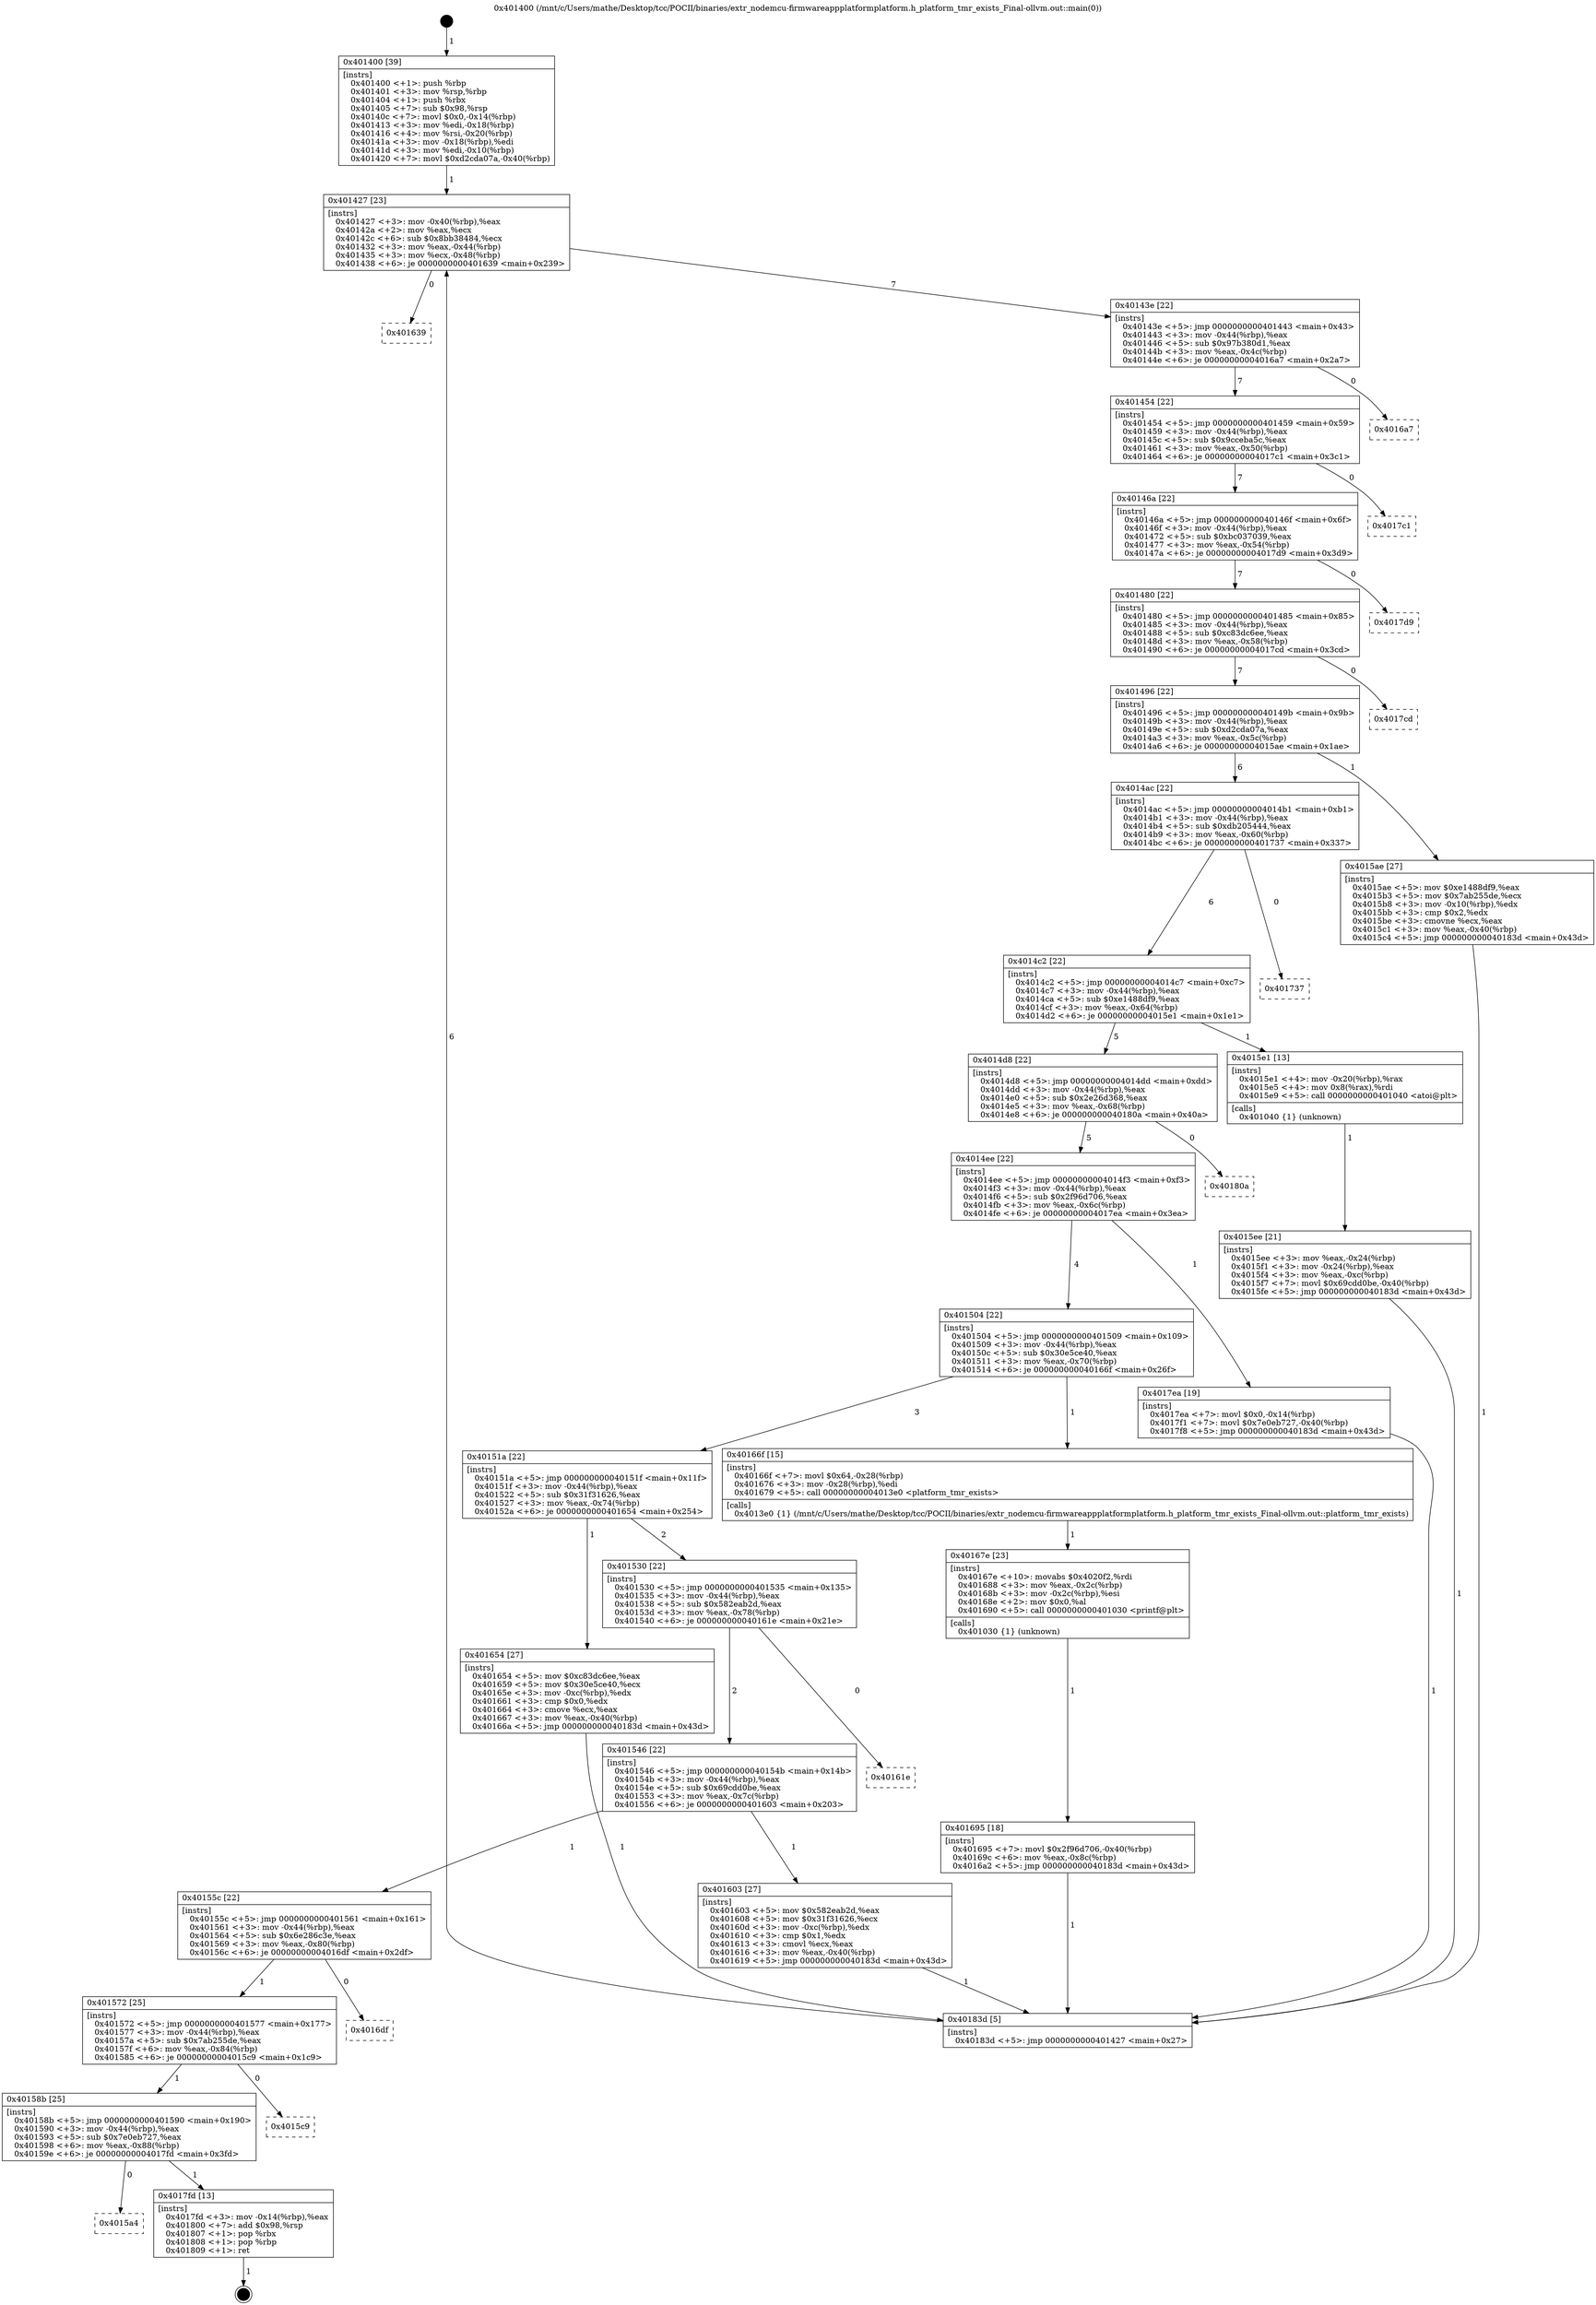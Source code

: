 digraph "0x401400" {
  label = "0x401400 (/mnt/c/Users/mathe/Desktop/tcc/POCII/binaries/extr_nodemcu-firmwareappplatformplatform.h_platform_tmr_exists_Final-ollvm.out::main(0))"
  labelloc = "t"
  node[shape=record]

  Entry [label="",width=0.3,height=0.3,shape=circle,fillcolor=black,style=filled]
  "0x401427" [label="{
     0x401427 [23]\l
     | [instrs]\l
     &nbsp;&nbsp;0x401427 \<+3\>: mov -0x40(%rbp),%eax\l
     &nbsp;&nbsp;0x40142a \<+2\>: mov %eax,%ecx\l
     &nbsp;&nbsp;0x40142c \<+6\>: sub $0x8bb38484,%ecx\l
     &nbsp;&nbsp;0x401432 \<+3\>: mov %eax,-0x44(%rbp)\l
     &nbsp;&nbsp;0x401435 \<+3\>: mov %ecx,-0x48(%rbp)\l
     &nbsp;&nbsp;0x401438 \<+6\>: je 0000000000401639 \<main+0x239\>\l
  }"]
  "0x401639" [label="{
     0x401639\l
  }", style=dashed]
  "0x40143e" [label="{
     0x40143e [22]\l
     | [instrs]\l
     &nbsp;&nbsp;0x40143e \<+5\>: jmp 0000000000401443 \<main+0x43\>\l
     &nbsp;&nbsp;0x401443 \<+3\>: mov -0x44(%rbp),%eax\l
     &nbsp;&nbsp;0x401446 \<+5\>: sub $0x97b380d1,%eax\l
     &nbsp;&nbsp;0x40144b \<+3\>: mov %eax,-0x4c(%rbp)\l
     &nbsp;&nbsp;0x40144e \<+6\>: je 00000000004016a7 \<main+0x2a7\>\l
  }"]
  Exit [label="",width=0.3,height=0.3,shape=circle,fillcolor=black,style=filled,peripheries=2]
  "0x4016a7" [label="{
     0x4016a7\l
  }", style=dashed]
  "0x401454" [label="{
     0x401454 [22]\l
     | [instrs]\l
     &nbsp;&nbsp;0x401454 \<+5\>: jmp 0000000000401459 \<main+0x59\>\l
     &nbsp;&nbsp;0x401459 \<+3\>: mov -0x44(%rbp),%eax\l
     &nbsp;&nbsp;0x40145c \<+5\>: sub $0x9cceba5c,%eax\l
     &nbsp;&nbsp;0x401461 \<+3\>: mov %eax,-0x50(%rbp)\l
     &nbsp;&nbsp;0x401464 \<+6\>: je 00000000004017c1 \<main+0x3c1\>\l
  }"]
  "0x4015a4" [label="{
     0x4015a4\l
  }", style=dashed]
  "0x4017c1" [label="{
     0x4017c1\l
  }", style=dashed]
  "0x40146a" [label="{
     0x40146a [22]\l
     | [instrs]\l
     &nbsp;&nbsp;0x40146a \<+5\>: jmp 000000000040146f \<main+0x6f\>\l
     &nbsp;&nbsp;0x40146f \<+3\>: mov -0x44(%rbp),%eax\l
     &nbsp;&nbsp;0x401472 \<+5\>: sub $0xbc037039,%eax\l
     &nbsp;&nbsp;0x401477 \<+3\>: mov %eax,-0x54(%rbp)\l
     &nbsp;&nbsp;0x40147a \<+6\>: je 00000000004017d9 \<main+0x3d9\>\l
  }"]
  "0x4017fd" [label="{
     0x4017fd [13]\l
     | [instrs]\l
     &nbsp;&nbsp;0x4017fd \<+3\>: mov -0x14(%rbp),%eax\l
     &nbsp;&nbsp;0x401800 \<+7\>: add $0x98,%rsp\l
     &nbsp;&nbsp;0x401807 \<+1\>: pop %rbx\l
     &nbsp;&nbsp;0x401808 \<+1\>: pop %rbp\l
     &nbsp;&nbsp;0x401809 \<+1\>: ret\l
  }"]
  "0x4017d9" [label="{
     0x4017d9\l
  }", style=dashed]
  "0x401480" [label="{
     0x401480 [22]\l
     | [instrs]\l
     &nbsp;&nbsp;0x401480 \<+5\>: jmp 0000000000401485 \<main+0x85\>\l
     &nbsp;&nbsp;0x401485 \<+3\>: mov -0x44(%rbp),%eax\l
     &nbsp;&nbsp;0x401488 \<+5\>: sub $0xc83dc6ee,%eax\l
     &nbsp;&nbsp;0x40148d \<+3\>: mov %eax,-0x58(%rbp)\l
     &nbsp;&nbsp;0x401490 \<+6\>: je 00000000004017cd \<main+0x3cd\>\l
  }"]
  "0x40158b" [label="{
     0x40158b [25]\l
     | [instrs]\l
     &nbsp;&nbsp;0x40158b \<+5\>: jmp 0000000000401590 \<main+0x190\>\l
     &nbsp;&nbsp;0x401590 \<+3\>: mov -0x44(%rbp),%eax\l
     &nbsp;&nbsp;0x401593 \<+5\>: sub $0x7e0eb727,%eax\l
     &nbsp;&nbsp;0x401598 \<+6\>: mov %eax,-0x88(%rbp)\l
     &nbsp;&nbsp;0x40159e \<+6\>: je 00000000004017fd \<main+0x3fd\>\l
  }"]
  "0x4017cd" [label="{
     0x4017cd\l
  }", style=dashed]
  "0x401496" [label="{
     0x401496 [22]\l
     | [instrs]\l
     &nbsp;&nbsp;0x401496 \<+5\>: jmp 000000000040149b \<main+0x9b\>\l
     &nbsp;&nbsp;0x40149b \<+3\>: mov -0x44(%rbp),%eax\l
     &nbsp;&nbsp;0x40149e \<+5\>: sub $0xd2cda07a,%eax\l
     &nbsp;&nbsp;0x4014a3 \<+3\>: mov %eax,-0x5c(%rbp)\l
     &nbsp;&nbsp;0x4014a6 \<+6\>: je 00000000004015ae \<main+0x1ae\>\l
  }"]
  "0x4015c9" [label="{
     0x4015c9\l
  }", style=dashed]
  "0x4015ae" [label="{
     0x4015ae [27]\l
     | [instrs]\l
     &nbsp;&nbsp;0x4015ae \<+5\>: mov $0xe1488df9,%eax\l
     &nbsp;&nbsp;0x4015b3 \<+5\>: mov $0x7ab255de,%ecx\l
     &nbsp;&nbsp;0x4015b8 \<+3\>: mov -0x10(%rbp),%edx\l
     &nbsp;&nbsp;0x4015bb \<+3\>: cmp $0x2,%edx\l
     &nbsp;&nbsp;0x4015be \<+3\>: cmovne %ecx,%eax\l
     &nbsp;&nbsp;0x4015c1 \<+3\>: mov %eax,-0x40(%rbp)\l
     &nbsp;&nbsp;0x4015c4 \<+5\>: jmp 000000000040183d \<main+0x43d\>\l
  }"]
  "0x4014ac" [label="{
     0x4014ac [22]\l
     | [instrs]\l
     &nbsp;&nbsp;0x4014ac \<+5\>: jmp 00000000004014b1 \<main+0xb1\>\l
     &nbsp;&nbsp;0x4014b1 \<+3\>: mov -0x44(%rbp),%eax\l
     &nbsp;&nbsp;0x4014b4 \<+5\>: sub $0xdb205444,%eax\l
     &nbsp;&nbsp;0x4014b9 \<+3\>: mov %eax,-0x60(%rbp)\l
     &nbsp;&nbsp;0x4014bc \<+6\>: je 0000000000401737 \<main+0x337\>\l
  }"]
  "0x40183d" [label="{
     0x40183d [5]\l
     | [instrs]\l
     &nbsp;&nbsp;0x40183d \<+5\>: jmp 0000000000401427 \<main+0x27\>\l
  }"]
  "0x401400" [label="{
     0x401400 [39]\l
     | [instrs]\l
     &nbsp;&nbsp;0x401400 \<+1\>: push %rbp\l
     &nbsp;&nbsp;0x401401 \<+3\>: mov %rsp,%rbp\l
     &nbsp;&nbsp;0x401404 \<+1\>: push %rbx\l
     &nbsp;&nbsp;0x401405 \<+7\>: sub $0x98,%rsp\l
     &nbsp;&nbsp;0x40140c \<+7\>: movl $0x0,-0x14(%rbp)\l
     &nbsp;&nbsp;0x401413 \<+3\>: mov %edi,-0x18(%rbp)\l
     &nbsp;&nbsp;0x401416 \<+4\>: mov %rsi,-0x20(%rbp)\l
     &nbsp;&nbsp;0x40141a \<+3\>: mov -0x18(%rbp),%edi\l
     &nbsp;&nbsp;0x40141d \<+3\>: mov %edi,-0x10(%rbp)\l
     &nbsp;&nbsp;0x401420 \<+7\>: movl $0xd2cda07a,-0x40(%rbp)\l
  }"]
  "0x401572" [label="{
     0x401572 [25]\l
     | [instrs]\l
     &nbsp;&nbsp;0x401572 \<+5\>: jmp 0000000000401577 \<main+0x177\>\l
     &nbsp;&nbsp;0x401577 \<+3\>: mov -0x44(%rbp),%eax\l
     &nbsp;&nbsp;0x40157a \<+5\>: sub $0x7ab255de,%eax\l
     &nbsp;&nbsp;0x40157f \<+6\>: mov %eax,-0x84(%rbp)\l
     &nbsp;&nbsp;0x401585 \<+6\>: je 00000000004015c9 \<main+0x1c9\>\l
  }"]
  "0x401737" [label="{
     0x401737\l
  }", style=dashed]
  "0x4014c2" [label="{
     0x4014c2 [22]\l
     | [instrs]\l
     &nbsp;&nbsp;0x4014c2 \<+5\>: jmp 00000000004014c7 \<main+0xc7\>\l
     &nbsp;&nbsp;0x4014c7 \<+3\>: mov -0x44(%rbp),%eax\l
     &nbsp;&nbsp;0x4014ca \<+5\>: sub $0xe1488df9,%eax\l
     &nbsp;&nbsp;0x4014cf \<+3\>: mov %eax,-0x64(%rbp)\l
     &nbsp;&nbsp;0x4014d2 \<+6\>: je 00000000004015e1 \<main+0x1e1\>\l
  }"]
  "0x4016df" [label="{
     0x4016df\l
  }", style=dashed]
  "0x4015e1" [label="{
     0x4015e1 [13]\l
     | [instrs]\l
     &nbsp;&nbsp;0x4015e1 \<+4\>: mov -0x20(%rbp),%rax\l
     &nbsp;&nbsp;0x4015e5 \<+4\>: mov 0x8(%rax),%rdi\l
     &nbsp;&nbsp;0x4015e9 \<+5\>: call 0000000000401040 \<atoi@plt\>\l
     | [calls]\l
     &nbsp;&nbsp;0x401040 \{1\} (unknown)\l
  }"]
  "0x4014d8" [label="{
     0x4014d8 [22]\l
     | [instrs]\l
     &nbsp;&nbsp;0x4014d8 \<+5\>: jmp 00000000004014dd \<main+0xdd\>\l
     &nbsp;&nbsp;0x4014dd \<+3\>: mov -0x44(%rbp),%eax\l
     &nbsp;&nbsp;0x4014e0 \<+5\>: sub $0x2e26d368,%eax\l
     &nbsp;&nbsp;0x4014e5 \<+3\>: mov %eax,-0x68(%rbp)\l
     &nbsp;&nbsp;0x4014e8 \<+6\>: je 000000000040180a \<main+0x40a\>\l
  }"]
  "0x4015ee" [label="{
     0x4015ee [21]\l
     | [instrs]\l
     &nbsp;&nbsp;0x4015ee \<+3\>: mov %eax,-0x24(%rbp)\l
     &nbsp;&nbsp;0x4015f1 \<+3\>: mov -0x24(%rbp),%eax\l
     &nbsp;&nbsp;0x4015f4 \<+3\>: mov %eax,-0xc(%rbp)\l
     &nbsp;&nbsp;0x4015f7 \<+7\>: movl $0x69cdd0be,-0x40(%rbp)\l
     &nbsp;&nbsp;0x4015fe \<+5\>: jmp 000000000040183d \<main+0x43d\>\l
  }"]
  "0x401695" [label="{
     0x401695 [18]\l
     | [instrs]\l
     &nbsp;&nbsp;0x401695 \<+7\>: movl $0x2f96d706,-0x40(%rbp)\l
     &nbsp;&nbsp;0x40169c \<+6\>: mov %eax,-0x8c(%rbp)\l
     &nbsp;&nbsp;0x4016a2 \<+5\>: jmp 000000000040183d \<main+0x43d\>\l
  }"]
  "0x40180a" [label="{
     0x40180a\l
  }", style=dashed]
  "0x4014ee" [label="{
     0x4014ee [22]\l
     | [instrs]\l
     &nbsp;&nbsp;0x4014ee \<+5\>: jmp 00000000004014f3 \<main+0xf3\>\l
     &nbsp;&nbsp;0x4014f3 \<+3\>: mov -0x44(%rbp),%eax\l
     &nbsp;&nbsp;0x4014f6 \<+5\>: sub $0x2f96d706,%eax\l
     &nbsp;&nbsp;0x4014fb \<+3\>: mov %eax,-0x6c(%rbp)\l
     &nbsp;&nbsp;0x4014fe \<+6\>: je 00000000004017ea \<main+0x3ea\>\l
  }"]
  "0x40167e" [label="{
     0x40167e [23]\l
     | [instrs]\l
     &nbsp;&nbsp;0x40167e \<+10\>: movabs $0x4020f2,%rdi\l
     &nbsp;&nbsp;0x401688 \<+3\>: mov %eax,-0x2c(%rbp)\l
     &nbsp;&nbsp;0x40168b \<+3\>: mov -0x2c(%rbp),%esi\l
     &nbsp;&nbsp;0x40168e \<+2\>: mov $0x0,%al\l
     &nbsp;&nbsp;0x401690 \<+5\>: call 0000000000401030 \<printf@plt\>\l
     | [calls]\l
     &nbsp;&nbsp;0x401030 \{1\} (unknown)\l
  }"]
  "0x4017ea" [label="{
     0x4017ea [19]\l
     | [instrs]\l
     &nbsp;&nbsp;0x4017ea \<+7\>: movl $0x0,-0x14(%rbp)\l
     &nbsp;&nbsp;0x4017f1 \<+7\>: movl $0x7e0eb727,-0x40(%rbp)\l
     &nbsp;&nbsp;0x4017f8 \<+5\>: jmp 000000000040183d \<main+0x43d\>\l
  }"]
  "0x401504" [label="{
     0x401504 [22]\l
     | [instrs]\l
     &nbsp;&nbsp;0x401504 \<+5\>: jmp 0000000000401509 \<main+0x109\>\l
     &nbsp;&nbsp;0x401509 \<+3\>: mov -0x44(%rbp),%eax\l
     &nbsp;&nbsp;0x40150c \<+5\>: sub $0x30e5ce40,%eax\l
     &nbsp;&nbsp;0x401511 \<+3\>: mov %eax,-0x70(%rbp)\l
     &nbsp;&nbsp;0x401514 \<+6\>: je 000000000040166f \<main+0x26f\>\l
  }"]
  "0x40155c" [label="{
     0x40155c [22]\l
     | [instrs]\l
     &nbsp;&nbsp;0x40155c \<+5\>: jmp 0000000000401561 \<main+0x161\>\l
     &nbsp;&nbsp;0x401561 \<+3\>: mov -0x44(%rbp),%eax\l
     &nbsp;&nbsp;0x401564 \<+5\>: sub $0x6e286c3e,%eax\l
     &nbsp;&nbsp;0x401569 \<+3\>: mov %eax,-0x80(%rbp)\l
     &nbsp;&nbsp;0x40156c \<+6\>: je 00000000004016df \<main+0x2df\>\l
  }"]
  "0x40166f" [label="{
     0x40166f [15]\l
     | [instrs]\l
     &nbsp;&nbsp;0x40166f \<+7\>: movl $0x64,-0x28(%rbp)\l
     &nbsp;&nbsp;0x401676 \<+3\>: mov -0x28(%rbp),%edi\l
     &nbsp;&nbsp;0x401679 \<+5\>: call 00000000004013e0 \<platform_tmr_exists\>\l
     | [calls]\l
     &nbsp;&nbsp;0x4013e0 \{1\} (/mnt/c/Users/mathe/Desktop/tcc/POCII/binaries/extr_nodemcu-firmwareappplatformplatform.h_platform_tmr_exists_Final-ollvm.out::platform_tmr_exists)\l
  }"]
  "0x40151a" [label="{
     0x40151a [22]\l
     | [instrs]\l
     &nbsp;&nbsp;0x40151a \<+5\>: jmp 000000000040151f \<main+0x11f\>\l
     &nbsp;&nbsp;0x40151f \<+3\>: mov -0x44(%rbp),%eax\l
     &nbsp;&nbsp;0x401522 \<+5\>: sub $0x31f31626,%eax\l
     &nbsp;&nbsp;0x401527 \<+3\>: mov %eax,-0x74(%rbp)\l
     &nbsp;&nbsp;0x40152a \<+6\>: je 0000000000401654 \<main+0x254\>\l
  }"]
  "0x401603" [label="{
     0x401603 [27]\l
     | [instrs]\l
     &nbsp;&nbsp;0x401603 \<+5\>: mov $0x582eab2d,%eax\l
     &nbsp;&nbsp;0x401608 \<+5\>: mov $0x31f31626,%ecx\l
     &nbsp;&nbsp;0x40160d \<+3\>: mov -0xc(%rbp),%edx\l
     &nbsp;&nbsp;0x401610 \<+3\>: cmp $0x1,%edx\l
     &nbsp;&nbsp;0x401613 \<+3\>: cmovl %ecx,%eax\l
     &nbsp;&nbsp;0x401616 \<+3\>: mov %eax,-0x40(%rbp)\l
     &nbsp;&nbsp;0x401619 \<+5\>: jmp 000000000040183d \<main+0x43d\>\l
  }"]
  "0x401654" [label="{
     0x401654 [27]\l
     | [instrs]\l
     &nbsp;&nbsp;0x401654 \<+5\>: mov $0xc83dc6ee,%eax\l
     &nbsp;&nbsp;0x401659 \<+5\>: mov $0x30e5ce40,%ecx\l
     &nbsp;&nbsp;0x40165e \<+3\>: mov -0xc(%rbp),%edx\l
     &nbsp;&nbsp;0x401661 \<+3\>: cmp $0x0,%edx\l
     &nbsp;&nbsp;0x401664 \<+3\>: cmove %ecx,%eax\l
     &nbsp;&nbsp;0x401667 \<+3\>: mov %eax,-0x40(%rbp)\l
     &nbsp;&nbsp;0x40166a \<+5\>: jmp 000000000040183d \<main+0x43d\>\l
  }"]
  "0x401530" [label="{
     0x401530 [22]\l
     | [instrs]\l
     &nbsp;&nbsp;0x401530 \<+5\>: jmp 0000000000401535 \<main+0x135\>\l
     &nbsp;&nbsp;0x401535 \<+3\>: mov -0x44(%rbp),%eax\l
     &nbsp;&nbsp;0x401538 \<+5\>: sub $0x582eab2d,%eax\l
     &nbsp;&nbsp;0x40153d \<+3\>: mov %eax,-0x78(%rbp)\l
     &nbsp;&nbsp;0x401540 \<+6\>: je 000000000040161e \<main+0x21e\>\l
  }"]
  "0x401546" [label="{
     0x401546 [22]\l
     | [instrs]\l
     &nbsp;&nbsp;0x401546 \<+5\>: jmp 000000000040154b \<main+0x14b\>\l
     &nbsp;&nbsp;0x40154b \<+3\>: mov -0x44(%rbp),%eax\l
     &nbsp;&nbsp;0x40154e \<+5\>: sub $0x69cdd0be,%eax\l
     &nbsp;&nbsp;0x401553 \<+3\>: mov %eax,-0x7c(%rbp)\l
     &nbsp;&nbsp;0x401556 \<+6\>: je 0000000000401603 \<main+0x203\>\l
  }"]
  "0x40161e" [label="{
     0x40161e\l
  }", style=dashed]
  Entry -> "0x401400" [label=" 1"]
  "0x401427" -> "0x401639" [label=" 0"]
  "0x401427" -> "0x40143e" [label=" 7"]
  "0x4017fd" -> Exit [label=" 1"]
  "0x40143e" -> "0x4016a7" [label=" 0"]
  "0x40143e" -> "0x401454" [label=" 7"]
  "0x40158b" -> "0x4015a4" [label=" 0"]
  "0x401454" -> "0x4017c1" [label=" 0"]
  "0x401454" -> "0x40146a" [label=" 7"]
  "0x40158b" -> "0x4017fd" [label=" 1"]
  "0x40146a" -> "0x4017d9" [label=" 0"]
  "0x40146a" -> "0x401480" [label=" 7"]
  "0x401572" -> "0x40158b" [label=" 1"]
  "0x401480" -> "0x4017cd" [label=" 0"]
  "0x401480" -> "0x401496" [label=" 7"]
  "0x401572" -> "0x4015c9" [label=" 0"]
  "0x401496" -> "0x4015ae" [label=" 1"]
  "0x401496" -> "0x4014ac" [label=" 6"]
  "0x4015ae" -> "0x40183d" [label=" 1"]
  "0x401400" -> "0x401427" [label=" 1"]
  "0x40183d" -> "0x401427" [label=" 6"]
  "0x40155c" -> "0x401572" [label=" 1"]
  "0x4014ac" -> "0x401737" [label=" 0"]
  "0x4014ac" -> "0x4014c2" [label=" 6"]
  "0x40155c" -> "0x4016df" [label=" 0"]
  "0x4014c2" -> "0x4015e1" [label=" 1"]
  "0x4014c2" -> "0x4014d8" [label=" 5"]
  "0x4015e1" -> "0x4015ee" [label=" 1"]
  "0x4015ee" -> "0x40183d" [label=" 1"]
  "0x4017ea" -> "0x40183d" [label=" 1"]
  "0x4014d8" -> "0x40180a" [label=" 0"]
  "0x4014d8" -> "0x4014ee" [label=" 5"]
  "0x401695" -> "0x40183d" [label=" 1"]
  "0x4014ee" -> "0x4017ea" [label=" 1"]
  "0x4014ee" -> "0x401504" [label=" 4"]
  "0x40167e" -> "0x401695" [label=" 1"]
  "0x401504" -> "0x40166f" [label=" 1"]
  "0x401504" -> "0x40151a" [label=" 3"]
  "0x40166f" -> "0x40167e" [label=" 1"]
  "0x40151a" -> "0x401654" [label=" 1"]
  "0x40151a" -> "0x401530" [label=" 2"]
  "0x401654" -> "0x40183d" [label=" 1"]
  "0x401530" -> "0x40161e" [label=" 0"]
  "0x401530" -> "0x401546" [label=" 2"]
  "0x401603" -> "0x40183d" [label=" 1"]
  "0x401546" -> "0x401603" [label=" 1"]
  "0x401546" -> "0x40155c" [label=" 1"]
}
